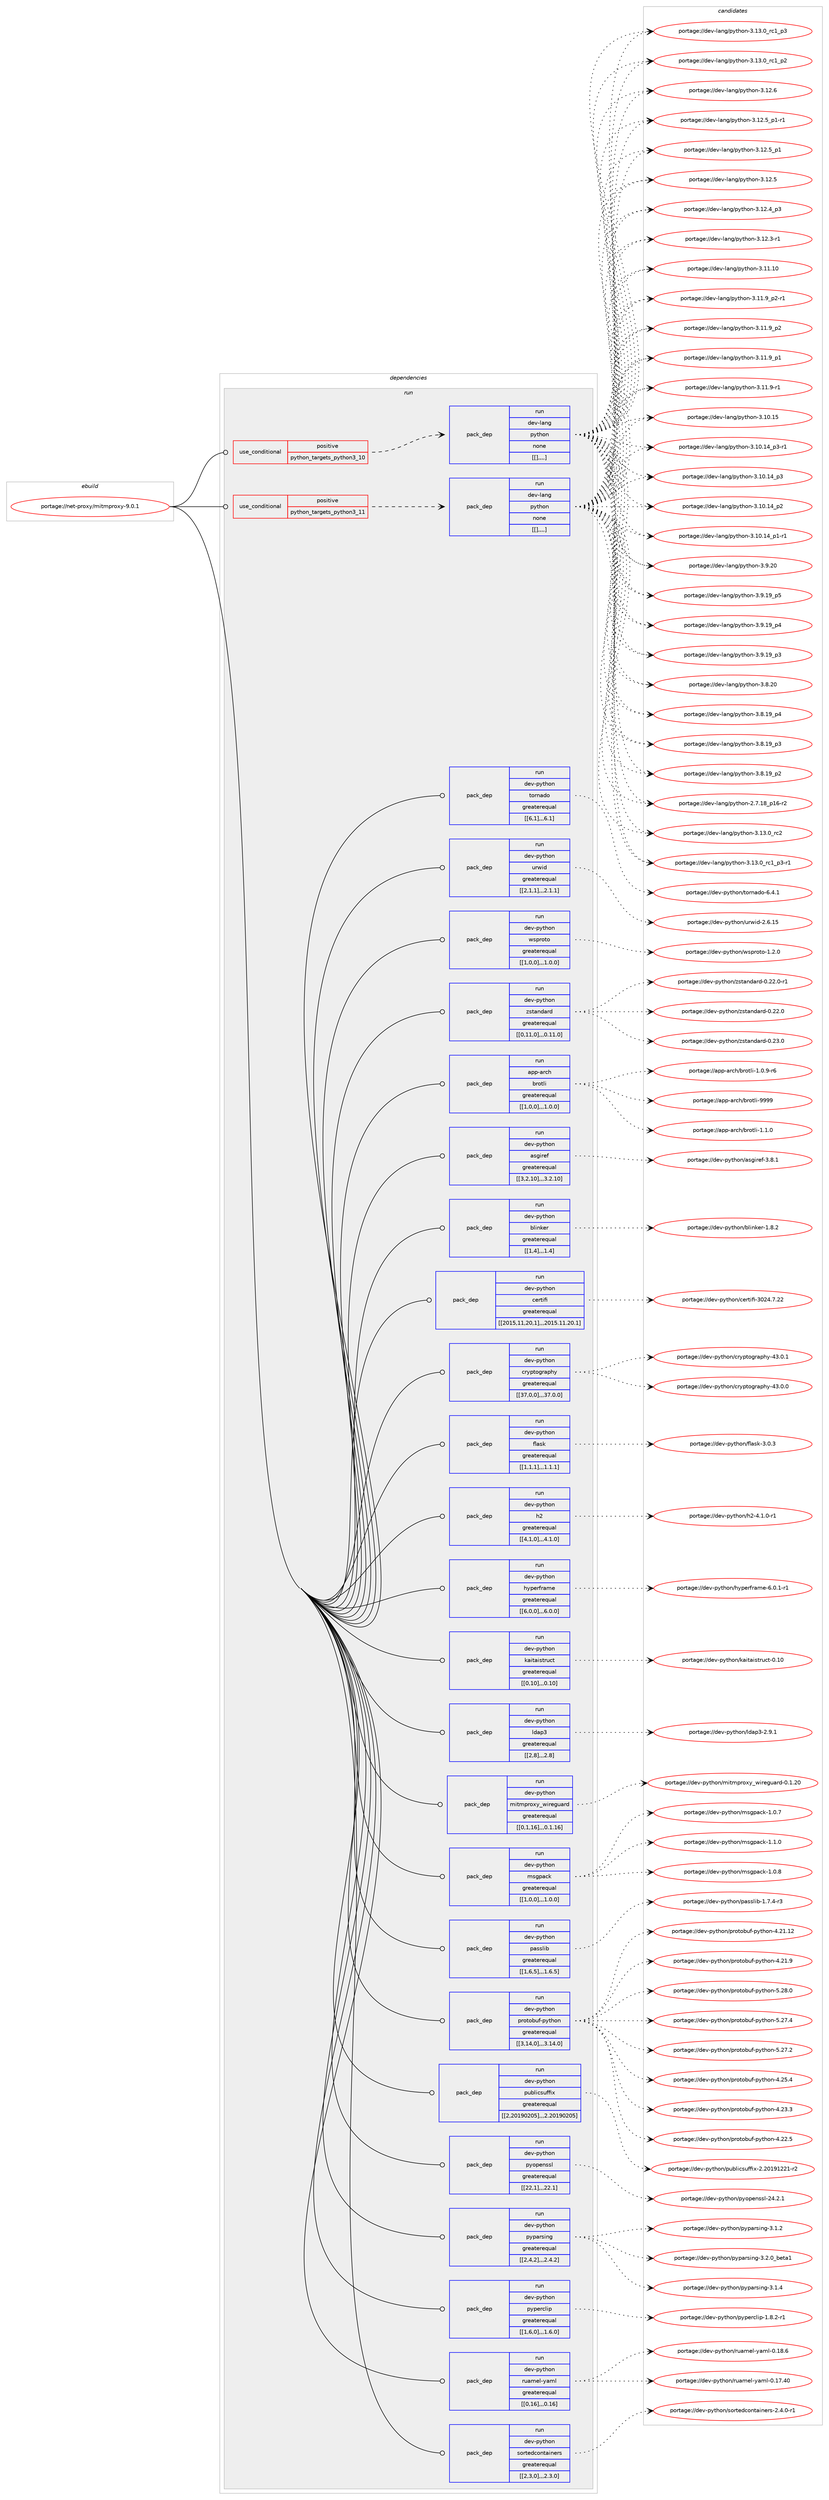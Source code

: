 digraph prolog {

# *************
# Graph options
# *************

newrank=true;
concentrate=true;
compound=true;
graph [rankdir=LR,fontname=Helvetica,fontsize=10,ranksep=1.5];#, ranksep=2.5, nodesep=0.2];
edge  [arrowhead=vee];
node  [fontname=Helvetica,fontsize=10];

# **********
# The ebuild
# **********

subgraph cluster_leftcol {
color=gray;
label=<<i>ebuild</i>>;
id [label="portage://net-proxy/mitmproxy-9.0.1", color=red, width=4, href="../net-proxy/mitmproxy-9.0.1.svg"];
}

# ****************
# The dependencies
# ****************

subgraph cluster_midcol {
color=gray;
label=<<i>dependencies</i>>;
subgraph cluster_compile {
fillcolor="#eeeeee";
style=filled;
label=<<i>compile</i>>;
}
subgraph cluster_compileandrun {
fillcolor="#eeeeee";
style=filled;
label=<<i>compile and run</i>>;
}
subgraph cluster_run {
fillcolor="#eeeeee";
style=filled;
label=<<i>run</i>>;
subgraph cond105485 {
dependency400695 [label=<<TABLE BORDER="0" CELLBORDER="1" CELLSPACING="0" CELLPADDING="4"><TR><TD ROWSPAN="3" CELLPADDING="10">use_conditional</TD></TR><TR><TD>positive</TD></TR><TR><TD>python_targets_python3_10</TD></TR></TABLE>>, shape=none, color=red];
subgraph pack292287 {
dependency400696 [label=<<TABLE BORDER="0" CELLBORDER="1" CELLSPACING="0" CELLPADDING="4" WIDTH="220"><TR><TD ROWSPAN="6" CELLPADDING="30">pack_dep</TD></TR><TR><TD WIDTH="110">run</TD></TR><TR><TD>dev-lang</TD></TR><TR><TD>python</TD></TR><TR><TD>none</TD></TR><TR><TD>[[],,,,]</TD></TR></TABLE>>, shape=none, color=blue];
}
dependency400695:e -> dependency400696:w [weight=20,style="dashed",arrowhead="vee"];
}
id:e -> dependency400695:w [weight=20,style="solid",arrowhead="odot"];
subgraph cond105486 {
dependency400697 [label=<<TABLE BORDER="0" CELLBORDER="1" CELLSPACING="0" CELLPADDING="4"><TR><TD ROWSPAN="3" CELLPADDING="10">use_conditional</TD></TR><TR><TD>positive</TD></TR><TR><TD>python_targets_python3_11</TD></TR></TABLE>>, shape=none, color=red];
subgraph pack292288 {
dependency400698 [label=<<TABLE BORDER="0" CELLBORDER="1" CELLSPACING="0" CELLPADDING="4" WIDTH="220"><TR><TD ROWSPAN="6" CELLPADDING="30">pack_dep</TD></TR><TR><TD WIDTH="110">run</TD></TR><TR><TD>dev-lang</TD></TR><TR><TD>python</TD></TR><TR><TD>none</TD></TR><TR><TD>[[],,,,]</TD></TR></TABLE>>, shape=none, color=blue];
}
dependency400697:e -> dependency400698:w [weight=20,style="dashed",arrowhead="vee"];
}
id:e -> dependency400697:w [weight=20,style="solid",arrowhead="odot"];
subgraph pack292289 {
dependency400699 [label=<<TABLE BORDER="0" CELLBORDER="1" CELLSPACING="0" CELLPADDING="4" WIDTH="220"><TR><TD ROWSPAN="6" CELLPADDING="30">pack_dep</TD></TR><TR><TD WIDTH="110">run</TD></TR><TR><TD>app-arch</TD></TR><TR><TD>brotli</TD></TR><TR><TD>greaterequal</TD></TR><TR><TD>[[1,0,0],,,1.0.0]</TD></TR></TABLE>>, shape=none, color=blue];
}
id:e -> dependency400699:w [weight=20,style="solid",arrowhead="odot"];
subgraph pack292290 {
dependency400700 [label=<<TABLE BORDER="0" CELLBORDER="1" CELLSPACING="0" CELLPADDING="4" WIDTH="220"><TR><TD ROWSPAN="6" CELLPADDING="30">pack_dep</TD></TR><TR><TD WIDTH="110">run</TD></TR><TR><TD>dev-python</TD></TR><TR><TD>asgiref</TD></TR><TR><TD>greaterequal</TD></TR><TR><TD>[[3,2,10],,,3.2.10]</TD></TR></TABLE>>, shape=none, color=blue];
}
id:e -> dependency400700:w [weight=20,style="solid",arrowhead="odot"];
subgraph pack292291 {
dependency400701 [label=<<TABLE BORDER="0" CELLBORDER="1" CELLSPACING="0" CELLPADDING="4" WIDTH="220"><TR><TD ROWSPAN="6" CELLPADDING="30">pack_dep</TD></TR><TR><TD WIDTH="110">run</TD></TR><TR><TD>dev-python</TD></TR><TR><TD>blinker</TD></TR><TR><TD>greaterequal</TD></TR><TR><TD>[[1,4],,,1.4]</TD></TR></TABLE>>, shape=none, color=blue];
}
id:e -> dependency400701:w [weight=20,style="solid",arrowhead="odot"];
subgraph pack292292 {
dependency400702 [label=<<TABLE BORDER="0" CELLBORDER="1" CELLSPACING="0" CELLPADDING="4" WIDTH="220"><TR><TD ROWSPAN="6" CELLPADDING="30">pack_dep</TD></TR><TR><TD WIDTH="110">run</TD></TR><TR><TD>dev-python</TD></TR><TR><TD>certifi</TD></TR><TR><TD>greaterequal</TD></TR><TR><TD>[[2015,11,20,1],,,2015.11.20.1]</TD></TR></TABLE>>, shape=none, color=blue];
}
id:e -> dependency400702:w [weight=20,style="solid",arrowhead="odot"];
subgraph pack292293 {
dependency400703 [label=<<TABLE BORDER="0" CELLBORDER="1" CELLSPACING="0" CELLPADDING="4" WIDTH="220"><TR><TD ROWSPAN="6" CELLPADDING="30">pack_dep</TD></TR><TR><TD WIDTH="110">run</TD></TR><TR><TD>dev-python</TD></TR><TR><TD>cryptography</TD></TR><TR><TD>greaterequal</TD></TR><TR><TD>[[37,0,0],,,37.0.0]</TD></TR></TABLE>>, shape=none, color=blue];
}
id:e -> dependency400703:w [weight=20,style="solid",arrowhead="odot"];
subgraph pack292294 {
dependency400704 [label=<<TABLE BORDER="0" CELLBORDER="1" CELLSPACING="0" CELLPADDING="4" WIDTH="220"><TR><TD ROWSPAN="6" CELLPADDING="30">pack_dep</TD></TR><TR><TD WIDTH="110">run</TD></TR><TR><TD>dev-python</TD></TR><TR><TD>flask</TD></TR><TR><TD>greaterequal</TD></TR><TR><TD>[[1,1,1],,,1.1.1]</TD></TR></TABLE>>, shape=none, color=blue];
}
id:e -> dependency400704:w [weight=20,style="solid",arrowhead="odot"];
subgraph pack292295 {
dependency400705 [label=<<TABLE BORDER="0" CELLBORDER="1" CELLSPACING="0" CELLPADDING="4" WIDTH="220"><TR><TD ROWSPAN="6" CELLPADDING="30">pack_dep</TD></TR><TR><TD WIDTH="110">run</TD></TR><TR><TD>dev-python</TD></TR><TR><TD>h2</TD></TR><TR><TD>greaterequal</TD></TR><TR><TD>[[4,1,0],,,4.1.0]</TD></TR></TABLE>>, shape=none, color=blue];
}
id:e -> dependency400705:w [weight=20,style="solid",arrowhead="odot"];
subgraph pack292296 {
dependency400706 [label=<<TABLE BORDER="0" CELLBORDER="1" CELLSPACING="0" CELLPADDING="4" WIDTH="220"><TR><TD ROWSPAN="6" CELLPADDING="30">pack_dep</TD></TR><TR><TD WIDTH="110">run</TD></TR><TR><TD>dev-python</TD></TR><TR><TD>hyperframe</TD></TR><TR><TD>greaterequal</TD></TR><TR><TD>[[6,0,0],,,6.0.0]</TD></TR></TABLE>>, shape=none, color=blue];
}
id:e -> dependency400706:w [weight=20,style="solid",arrowhead="odot"];
subgraph pack292297 {
dependency400707 [label=<<TABLE BORDER="0" CELLBORDER="1" CELLSPACING="0" CELLPADDING="4" WIDTH="220"><TR><TD ROWSPAN="6" CELLPADDING="30">pack_dep</TD></TR><TR><TD WIDTH="110">run</TD></TR><TR><TD>dev-python</TD></TR><TR><TD>kaitaistruct</TD></TR><TR><TD>greaterequal</TD></TR><TR><TD>[[0,10],,,0.10]</TD></TR></TABLE>>, shape=none, color=blue];
}
id:e -> dependency400707:w [weight=20,style="solid",arrowhead="odot"];
subgraph pack292298 {
dependency400708 [label=<<TABLE BORDER="0" CELLBORDER="1" CELLSPACING="0" CELLPADDING="4" WIDTH="220"><TR><TD ROWSPAN="6" CELLPADDING="30">pack_dep</TD></TR><TR><TD WIDTH="110">run</TD></TR><TR><TD>dev-python</TD></TR><TR><TD>ldap3</TD></TR><TR><TD>greaterequal</TD></TR><TR><TD>[[2,8],,,2.8]</TD></TR></TABLE>>, shape=none, color=blue];
}
id:e -> dependency400708:w [weight=20,style="solid",arrowhead="odot"];
subgraph pack292299 {
dependency400709 [label=<<TABLE BORDER="0" CELLBORDER="1" CELLSPACING="0" CELLPADDING="4" WIDTH="220"><TR><TD ROWSPAN="6" CELLPADDING="30">pack_dep</TD></TR><TR><TD WIDTH="110">run</TD></TR><TR><TD>dev-python</TD></TR><TR><TD>mitmproxy_wireguard</TD></TR><TR><TD>greaterequal</TD></TR><TR><TD>[[0,1,16],,,0.1.16]</TD></TR></TABLE>>, shape=none, color=blue];
}
id:e -> dependency400709:w [weight=20,style="solid",arrowhead="odot"];
subgraph pack292300 {
dependency400710 [label=<<TABLE BORDER="0" CELLBORDER="1" CELLSPACING="0" CELLPADDING="4" WIDTH="220"><TR><TD ROWSPAN="6" CELLPADDING="30">pack_dep</TD></TR><TR><TD WIDTH="110">run</TD></TR><TR><TD>dev-python</TD></TR><TR><TD>msgpack</TD></TR><TR><TD>greaterequal</TD></TR><TR><TD>[[1,0,0],,,1.0.0]</TD></TR></TABLE>>, shape=none, color=blue];
}
id:e -> dependency400710:w [weight=20,style="solid",arrowhead="odot"];
subgraph pack292301 {
dependency400711 [label=<<TABLE BORDER="0" CELLBORDER="1" CELLSPACING="0" CELLPADDING="4" WIDTH="220"><TR><TD ROWSPAN="6" CELLPADDING="30">pack_dep</TD></TR><TR><TD WIDTH="110">run</TD></TR><TR><TD>dev-python</TD></TR><TR><TD>passlib</TD></TR><TR><TD>greaterequal</TD></TR><TR><TD>[[1,6,5],,,1.6.5]</TD></TR></TABLE>>, shape=none, color=blue];
}
id:e -> dependency400711:w [weight=20,style="solid",arrowhead="odot"];
subgraph pack292302 {
dependency400712 [label=<<TABLE BORDER="0" CELLBORDER="1" CELLSPACING="0" CELLPADDING="4" WIDTH="220"><TR><TD ROWSPAN="6" CELLPADDING="30">pack_dep</TD></TR><TR><TD WIDTH="110">run</TD></TR><TR><TD>dev-python</TD></TR><TR><TD>protobuf-python</TD></TR><TR><TD>greaterequal</TD></TR><TR><TD>[[3,14,0],,,3.14.0]</TD></TR></TABLE>>, shape=none, color=blue];
}
id:e -> dependency400712:w [weight=20,style="solid",arrowhead="odot"];
subgraph pack292303 {
dependency400713 [label=<<TABLE BORDER="0" CELLBORDER="1" CELLSPACING="0" CELLPADDING="4" WIDTH="220"><TR><TD ROWSPAN="6" CELLPADDING="30">pack_dep</TD></TR><TR><TD WIDTH="110">run</TD></TR><TR><TD>dev-python</TD></TR><TR><TD>publicsuffix</TD></TR><TR><TD>greaterequal</TD></TR><TR><TD>[[2,20190205],,,2.20190205]</TD></TR></TABLE>>, shape=none, color=blue];
}
id:e -> dependency400713:w [weight=20,style="solid",arrowhead="odot"];
subgraph pack292304 {
dependency400714 [label=<<TABLE BORDER="0" CELLBORDER="1" CELLSPACING="0" CELLPADDING="4" WIDTH="220"><TR><TD ROWSPAN="6" CELLPADDING="30">pack_dep</TD></TR><TR><TD WIDTH="110">run</TD></TR><TR><TD>dev-python</TD></TR><TR><TD>pyopenssl</TD></TR><TR><TD>greaterequal</TD></TR><TR><TD>[[22,1],,,22.1]</TD></TR></TABLE>>, shape=none, color=blue];
}
id:e -> dependency400714:w [weight=20,style="solid",arrowhead="odot"];
subgraph pack292305 {
dependency400715 [label=<<TABLE BORDER="0" CELLBORDER="1" CELLSPACING="0" CELLPADDING="4" WIDTH="220"><TR><TD ROWSPAN="6" CELLPADDING="30">pack_dep</TD></TR><TR><TD WIDTH="110">run</TD></TR><TR><TD>dev-python</TD></TR><TR><TD>pyparsing</TD></TR><TR><TD>greaterequal</TD></TR><TR><TD>[[2,4,2],,,2.4.2]</TD></TR></TABLE>>, shape=none, color=blue];
}
id:e -> dependency400715:w [weight=20,style="solid",arrowhead="odot"];
subgraph pack292306 {
dependency400716 [label=<<TABLE BORDER="0" CELLBORDER="1" CELLSPACING="0" CELLPADDING="4" WIDTH="220"><TR><TD ROWSPAN="6" CELLPADDING="30">pack_dep</TD></TR><TR><TD WIDTH="110">run</TD></TR><TR><TD>dev-python</TD></TR><TR><TD>pyperclip</TD></TR><TR><TD>greaterequal</TD></TR><TR><TD>[[1,6,0],,,1.6.0]</TD></TR></TABLE>>, shape=none, color=blue];
}
id:e -> dependency400716:w [weight=20,style="solid",arrowhead="odot"];
subgraph pack292307 {
dependency400717 [label=<<TABLE BORDER="0" CELLBORDER="1" CELLSPACING="0" CELLPADDING="4" WIDTH="220"><TR><TD ROWSPAN="6" CELLPADDING="30">pack_dep</TD></TR><TR><TD WIDTH="110">run</TD></TR><TR><TD>dev-python</TD></TR><TR><TD>ruamel-yaml</TD></TR><TR><TD>greaterequal</TD></TR><TR><TD>[[0,16],,,0.16]</TD></TR></TABLE>>, shape=none, color=blue];
}
id:e -> dependency400717:w [weight=20,style="solid",arrowhead="odot"];
subgraph pack292308 {
dependency400718 [label=<<TABLE BORDER="0" CELLBORDER="1" CELLSPACING="0" CELLPADDING="4" WIDTH="220"><TR><TD ROWSPAN="6" CELLPADDING="30">pack_dep</TD></TR><TR><TD WIDTH="110">run</TD></TR><TR><TD>dev-python</TD></TR><TR><TD>sortedcontainers</TD></TR><TR><TD>greaterequal</TD></TR><TR><TD>[[2,3,0],,,2.3.0]</TD></TR></TABLE>>, shape=none, color=blue];
}
id:e -> dependency400718:w [weight=20,style="solid",arrowhead="odot"];
subgraph pack292309 {
dependency400719 [label=<<TABLE BORDER="0" CELLBORDER="1" CELLSPACING="0" CELLPADDING="4" WIDTH="220"><TR><TD ROWSPAN="6" CELLPADDING="30">pack_dep</TD></TR><TR><TD WIDTH="110">run</TD></TR><TR><TD>dev-python</TD></TR><TR><TD>tornado</TD></TR><TR><TD>greaterequal</TD></TR><TR><TD>[[6,1],,,6.1]</TD></TR></TABLE>>, shape=none, color=blue];
}
id:e -> dependency400719:w [weight=20,style="solid",arrowhead="odot"];
subgraph pack292310 {
dependency400720 [label=<<TABLE BORDER="0" CELLBORDER="1" CELLSPACING="0" CELLPADDING="4" WIDTH="220"><TR><TD ROWSPAN="6" CELLPADDING="30">pack_dep</TD></TR><TR><TD WIDTH="110">run</TD></TR><TR><TD>dev-python</TD></TR><TR><TD>urwid</TD></TR><TR><TD>greaterequal</TD></TR><TR><TD>[[2,1,1],,,2.1.1]</TD></TR></TABLE>>, shape=none, color=blue];
}
id:e -> dependency400720:w [weight=20,style="solid",arrowhead="odot"];
subgraph pack292311 {
dependency400721 [label=<<TABLE BORDER="0" CELLBORDER="1" CELLSPACING="0" CELLPADDING="4" WIDTH="220"><TR><TD ROWSPAN="6" CELLPADDING="30">pack_dep</TD></TR><TR><TD WIDTH="110">run</TD></TR><TR><TD>dev-python</TD></TR><TR><TD>wsproto</TD></TR><TR><TD>greaterequal</TD></TR><TR><TD>[[1,0,0],,,1.0.0]</TD></TR></TABLE>>, shape=none, color=blue];
}
id:e -> dependency400721:w [weight=20,style="solid",arrowhead="odot"];
subgraph pack292312 {
dependency400722 [label=<<TABLE BORDER="0" CELLBORDER="1" CELLSPACING="0" CELLPADDING="4" WIDTH="220"><TR><TD ROWSPAN="6" CELLPADDING="30">pack_dep</TD></TR><TR><TD WIDTH="110">run</TD></TR><TR><TD>dev-python</TD></TR><TR><TD>zstandard</TD></TR><TR><TD>greaterequal</TD></TR><TR><TD>[[0,11,0],,,0.11.0]</TD></TR></TABLE>>, shape=none, color=blue];
}
id:e -> dependency400722:w [weight=20,style="solid",arrowhead="odot"];
}
}

# **************
# The candidates
# **************

subgraph cluster_choices {
rank=same;
color=gray;
label=<<i>candidates</i>>;

subgraph choice292287 {
color=black;
nodesep=1;
choice10010111845108971101034711212111610411111045514649514648951149950 [label="portage://dev-lang/python-3.13.0_rc2", color=red, width=4,href="../dev-lang/python-3.13.0_rc2.svg"];
choice1001011184510897110103471121211161041111104551464951464895114994995112514511449 [label="portage://dev-lang/python-3.13.0_rc1_p3-r1", color=red, width=4,href="../dev-lang/python-3.13.0_rc1_p3-r1.svg"];
choice100101118451089711010347112121116104111110455146495146489511499499511251 [label="portage://dev-lang/python-3.13.0_rc1_p3", color=red, width=4,href="../dev-lang/python-3.13.0_rc1_p3.svg"];
choice100101118451089711010347112121116104111110455146495146489511499499511250 [label="portage://dev-lang/python-3.13.0_rc1_p2", color=red, width=4,href="../dev-lang/python-3.13.0_rc1_p2.svg"];
choice10010111845108971101034711212111610411111045514649504654 [label="portage://dev-lang/python-3.12.6", color=red, width=4,href="../dev-lang/python-3.12.6.svg"];
choice1001011184510897110103471121211161041111104551464950465395112494511449 [label="portage://dev-lang/python-3.12.5_p1-r1", color=red, width=4,href="../dev-lang/python-3.12.5_p1-r1.svg"];
choice100101118451089711010347112121116104111110455146495046539511249 [label="portage://dev-lang/python-3.12.5_p1", color=red, width=4,href="../dev-lang/python-3.12.5_p1.svg"];
choice10010111845108971101034711212111610411111045514649504653 [label="portage://dev-lang/python-3.12.5", color=red, width=4,href="../dev-lang/python-3.12.5.svg"];
choice100101118451089711010347112121116104111110455146495046529511251 [label="portage://dev-lang/python-3.12.4_p3", color=red, width=4,href="../dev-lang/python-3.12.4_p3.svg"];
choice100101118451089711010347112121116104111110455146495046514511449 [label="portage://dev-lang/python-3.12.3-r1", color=red, width=4,href="../dev-lang/python-3.12.3-r1.svg"];
choice1001011184510897110103471121211161041111104551464949464948 [label="portage://dev-lang/python-3.11.10", color=red, width=4,href="../dev-lang/python-3.11.10.svg"];
choice1001011184510897110103471121211161041111104551464949465795112504511449 [label="portage://dev-lang/python-3.11.9_p2-r1", color=red, width=4,href="../dev-lang/python-3.11.9_p2-r1.svg"];
choice100101118451089711010347112121116104111110455146494946579511250 [label="portage://dev-lang/python-3.11.9_p2", color=red, width=4,href="../dev-lang/python-3.11.9_p2.svg"];
choice100101118451089711010347112121116104111110455146494946579511249 [label="portage://dev-lang/python-3.11.9_p1", color=red, width=4,href="../dev-lang/python-3.11.9_p1.svg"];
choice100101118451089711010347112121116104111110455146494946574511449 [label="portage://dev-lang/python-3.11.9-r1", color=red, width=4,href="../dev-lang/python-3.11.9-r1.svg"];
choice1001011184510897110103471121211161041111104551464948464953 [label="portage://dev-lang/python-3.10.15", color=red, width=4,href="../dev-lang/python-3.10.15.svg"];
choice100101118451089711010347112121116104111110455146494846495295112514511449 [label="portage://dev-lang/python-3.10.14_p3-r1", color=red, width=4,href="../dev-lang/python-3.10.14_p3-r1.svg"];
choice10010111845108971101034711212111610411111045514649484649529511251 [label="portage://dev-lang/python-3.10.14_p3", color=red, width=4,href="../dev-lang/python-3.10.14_p3.svg"];
choice10010111845108971101034711212111610411111045514649484649529511250 [label="portage://dev-lang/python-3.10.14_p2", color=red, width=4,href="../dev-lang/python-3.10.14_p2.svg"];
choice100101118451089711010347112121116104111110455146494846495295112494511449 [label="portage://dev-lang/python-3.10.14_p1-r1", color=red, width=4,href="../dev-lang/python-3.10.14_p1-r1.svg"];
choice10010111845108971101034711212111610411111045514657465048 [label="portage://dev-lang/python-3.9.20", color=red, width=4,href="../dev-lang/python-3.9.20.svg"];
choice100101118451089711010347112121116104111110455146574649579511253 [label="portage://dev-lang/python-3.9.19_p5", color=red, width=4,href="../dev-lang/python-3.9.19_p5.svg"];
choice100101118451089711010347112121116104111110455146574649579511252 [label="portage://dev-lang/python-3.9.19_p4", color=red, width=4,href="../dev-lang/python-3.9.19_p4.svg"];
choice100101118451089711010347112121116104111110455146574649579511251 [label="portage://dev-lang/python-3.9.19_p3", color=red, width=4,href="../dev-lang/python-3.9.19_p3.svg"];
choice10010111845108971101034711212111610411111045514656465048 [label="portage://dev-lang/python-3.8.20", color=red, width=4,href="../dev-lang/python-3.8.20.svg"];
choice100101118451089711010347112121116104111110455146564649579511252 [label="portage://dev-lang/python-3.8.19_p4", color=red, width=4,href="../dev-lang/python-3.8.19_p4.svg"];
choice100101118451089711010347112121116104111110455146564649579511251 [label="portage://dev-lang/python-3.8.19_p3", color=red, width=4,href="../dev-lang/python-3.8.19_p3.svg"];
choice100101118451089711010347112121116104111110455146564649579511250 [label="portage://dev-lang/python-3.8.19_p2", color=red, width=4,href="../dev-lang/python-3.8.19_p2.svg"];
choice100101118451089711010347112121116104111110455046554649569511249544511450 [label="portage://dev-lang/python-2.7.18_p16-r2", color=red, width=4,href="../dev-lang/python-2.7.18_p16-r2.svg"];
dependency400696:e -> choice10010111845108971101034711212111610411111045514649514648951149950:w [style=dotted,weight="100"];
dependency400696:e -> choice1001011184510897110103471121211161041111104551464951464895114994995112514511449:w [style=dotted,weight="100"];
dependency400696:e -> choice100101118451089711010347112121116104111110455146495146489511499499511251:w [style=dotted,weight="100"];
dependency400696:e -> choice100101118451089711010347112121116104111110455146495146489511499499511250:w [style=dotted,weight="100"];
dependency400696:e -> choice10010111845108971101034711212111610411111045514649504654:w [style=dotted,weight="100"];
dependency400696:e -> choice1001011184510897110103471121211161041111104551464950465395112494511449:w [style=dotted,weight="100"];
dependency400696:e -> choice100101118451089711010347112121116104111110455146495046539511249:w [style=dotted,weight="100"];
dependency400696:e -> choice10010111845108971101034711212111610411111045514649504653:w [style=dotted,weight="100"];
dependency400696:e -> choice100101118451089711010347112121116104111110455146495046529511251:w [style=dotted,weight="100"];
dependency400696:e -> choice100101118451089711010347112121116104111110455146495046514511449:w [style=dotted,weight="100"];
dependency400696:e -> choice1001011184510897110103471121211161041111104551464949464948:w [style=dotted,weight="100"];
dependency400696:e -> choice1001011184510897110103471121211161041111104551464949465795112504511449:w [style=dotted,weight="100"];
dependency400696:e -> choice100101118451089711010347112121116104111110455146494946579511250:w [style=dotted,weight="100"];
dependency400696:e -> choice100101118451089711010347112121116104111110455146494946579511249:w [style=dotted,weight="100"];
dependency400696:e -> choice100101118451089711010347112121116104111110455146494946574511449:w [style=dotted,weight="100"];
dependency400696:e -> choice1001011184510897110103471121211161041111104551464948464953:w [style=dotted,weight="100"];
dependency400696:e -> choice100101118451089711010347112121116104111110455146494846495295112514511449:w [style=dotted,weight="100"];
dependency400696:e -> choice10010111845108971101034711212111610411111045514649484649529511251:w [style=dotted,weight="100"];
dependency400696:e -> choice10010111845108971101034711212111610411111045514649484649529511250:w [style=dotted,weight="100"];
dependency400696:e -> choice100101118451089711010347112121116104111110455146494846495295112494511449:w [style=dotted,weight="100"];
dependency400696:e -> choice10010111845108971101034711212111610411111045514657465048:w [style=dotted,weight="100"];
dependency400696:e -> choice100101118451089711010347112121116104111110455146574649579511253:w [style=dotted,weight="100"];
dependency400696:e -> choice100101118451089711010347112121116104111110455146574649579511252:w [style=dotted,weight="100"];
dependency400696:e -> choice100101118451089711010347112121116104111110455146574649579511251:w [style=dotted,weight="100"];
dependency400696:e -> choice10010111845108971101034711212111610411111045514656465048:w [style=dotted,weight="100"];
dependency400696:e -> choice100101118451089711010347112121116104111110455146564649579511252:w [style=dotted,weight="100"];
dependency400696:e -> choice100101118451089711010347112121116104111110455146564649579511251:w [style=dotted,weight="100"];
dependency400696:e -> choice100101118451089711010347112121116104111110455146564649579511250:w [style=dotted,weight="100"];
dependency400696:e -> choice100101118451089711010347112121116104111110455046554649569511249544511450:w [style=dotted,weight="100"];
}
subgraph choice292288 {
color=black;
nodesep=1;
choice10010111845108971101034711212111610411111045514649514648951149950 [label="portage://dev-lang/python-3.13.0_rc2", color=red, width=4,href="../dev-lang/python-3.13.0_rc2.svg"];
choice1001011184510897110103471121211161041111104551464951464895114994995112514511449 [label="portage://dev-lang/python-3.13.0_rc1_p3-r1", color=red, width=4,href="../dev-lang/python-3.13.0_rc1_p3-r1.svg"];
choice100101118451089711010347112121116104111110455146495146489511499499511251 [label="portage://dev-lang/python-3.13.0_rc1_p3", color=red, width=4,href="../dev-lang/python-3.13.0_rc1_p3.svg"];
choice100101118451089711010347112121116104111110455146495146489511499499511250 [label="portage://dev-lang/python-3.13.0_rc1_p2", color=red, width=4,href="../dev-lang/python-3.13.0_rc1_p2.svg"];
choice10010111845108971101034711212111610411111045514649504654 [label="portage://dev-lang/python-3.12.6", color=red, width=4,href="../dev-lang/python-3.12.6.svg"];
choice1001011184510897110103471121211161041111104551464950465395112494511449 [label="portage://dev-lang/python-3.12.5_p1-r1", color=red, width=4,href="../dev-lang/python-3.12.5_p1-r1.svg"];
choice100101118451089711010347112121116104111110455146495046539511249 [label="portage://dev-lang/python-3.12.5_p1", color=red, width=4,href="../dev-lang/python-3.12.5_p1.svg"];
choice10010111845108971101034711212111610411111045514649504653 [label="portage://dev-lang/python-3.12.5", color=red, width=4,href="../dev-lang/python-3.12.5.svg"];
choice100101118451089711010347112121116104111110455146495046529511251 [label="portage://dev-lang/python-3.12.4_p3", color=red, width=4,href="../dev-lang/python-3.12.4_p3.svg"];
choice100101118451089711010347112121116104111110455146495046514511449 [label="portage://dev-lang/python-3.12.3-r1", color=red, width=4,href="../dev-lang/python-3.12.3-r1.svg"];
choice1001011184510897110103471121211161041111104551464949464948 [label="portage://dev-lang/python-3.11.10", color=red, width=4,href="../dev-lang/python-3.11.10.svg"];
choice1001011184510897110103471121211161041111104551464949465795112504511449 [label="portage://dev-lang/python-3.11.9_p2-r1", color=red, width=4,href="../dev-lang/python-3.11.9_p2-r1.svg"];
choice100101118451089711010347112121116104111110455146494946579511250 [label="portage://dev-lang/python-3.11.9_p2", color=red, width=4,href="../dev-lang/python-3.11.9_p2.svg"];
choice100101118451089711010347112121116104111110455146494946579511249 [label="portage://dev-lang/python-3.11.9_p1", color=red, width=4,href="../dev-lang/python-3.11.9_p1.svg"];
choice100101118451089711010347112121116104111110455146494946574511449 [label="portage://dev-lang/python-3.11.9-r1", color=red, width=4,href="../dev-lang/python-3.11.9-r1.svg"];
choice1001011184510897110103471121211161041111104551464948464953 [label="portage://dev-lang/python-3.10.15", color=red, width=4,href="../dev-lang/python-3.10.15.svg"];
choice100101118451089711010347112121116104111110455146494846495295112514511449 [label="portage://dev-lang/python-3.10.14_p3-r1", color=red, width=4,href="../dev-lang/python-3.10.14_p3-r1.svg"];
choice10010111845108971101034711212111610411111045514649484649529511251 [label="portage://dev-lang/python-3.10.14_p3", color=red, width=4,href="../dev-lang/python-3.10.14_p3.svg"];
choice10010111845108971101034711212111610411111045514649484649529511250 [label="portage://dev-lang/python-3.10.14_p2", color=red, width=4,href="../dev-lang/python-3.10.14_p2.svg"];
choice100101118451089711010347112121116104111110455146494846495295112494511449 [label="portage://dev-lang/python-3.10.14_p1-r1", color=red, width=4,href="../dev-lang/python-3.10.14_p1-r1.svg"];
choice10010111845108971101034711212111610411111045514657465048 [label="portage://dev-lang/python-3.9.20", color=red, width=4,href="../dev-lang/python-3.9.20.svg"];
choice100101118451089711010347112121116104111110455146574649579511253 [label="portage://dev-lang/python-3.9.19_p5", color=red, width=4,href="../dev-lang/python-3.9.19_p5.svg"];
choice100101118451089711010347112121116104111110455146574649579511252 [label="portage://dev-lang/python-3.9.19_p4", color=red, width=4,href="../dev-lang/python-3.9.19_p4.svg"];
choice100101118451089711010347112121116104111110455146574649579511251 [label="portage://dev-lang/python-3.9.19_p3", color=red, width=4,href="../dev-lang/python-3.9.19_p3.svg"];
choice10010111845108971101034711212111610411111045514656465048 [label="portage://dev-lang/python-3.8.20", color=red, width=4,href="../dev-lang/python-3.8.20.svg"];
choice100101118451089711010347112121116104111110455146564649579511252 [label="portage://dev-lang/python-3.8.19_p4", color=red, width=4,href="../dev-lang/python-3.8.19_p4.svg"];
choice100101118451089711010347112121116104111110455146564649579511251 [label="portage://dev-lang/python-3.8.19_p3", color=red, width=4,href="../dev-lang/python-3.8.19_p3.svg"];
choice100101118451089711010347112121116104111110455146564649579511250 [label="portage://dev-lang/python-3.8.19_p2", color=red, width=4,href="../dev-lang/python-3.8.19_p2.svg"];
choice100101118451089711010347112121116104111110455046554649569511249544511450 [label="portage://dev-lang/python-2.7.18_p16-r2", color=red, width=4,href="../dev-lang/python-2.7.18_p16-r2.svg"];
dependency400698:e -> choice10010111845108971101034711212111610411111045514649514648951149950:w [style=dotted,weight="100"];
dependency400698:e -> choice1001011184510897110103471121211161041111104551464951464895114994995112514511449:w [style=dotted,weight="100"];
dependency400698:e -> choice100101118451089711010347112121116104111110455146495146489511499499511251:w [style=dotted,weight="100"];
dependency400698:e -> choice100101118451089711010347112121116104111110455146495146489511499499511250:w [style=dotted,weight="100"];
dependency400698:e -> choice10010111845108971101034711212111610411111045514649504654:w [style=dotted,weight="100"];
dependency400698:e -> choice1001011184510897110103471121211161041111104551464950465395112494511449:w [style=dotted,weight="100"];
dependency400698:e -> choice100101118451089711010347112121116104111110455146495046539511249:w [style=dotted,weight="100"];
dependency400698:e -> choice10010111845108971101034711212111610411111045514649504653:w [style=dotted,weight="100"];
dependency400698:e -> choice100101118451089711010347112121116104111110455146495046529511251:w [style=dotted,weight="100"];
dependency400698:e -> choice100101118451089711010347112121116104111110455146495046514511449:w [style=dotted,weight="100"];
dependency400698:e -> choice1001011184510897110103471121211161041111104551464949464948:w [style=dotted,weight="100"];
dependency400698:e -> choice1001011184510897110103471121211161041111104551464949465795112504511449:w [style=dotted,weight="100"];
dependency400698:e -> choice100101118451089711010347112121116104111110455146494946579511250:w [style=dotted,weight="100"];
dependency400698:e -> choice100101118451089711010347112121116104111110455146494946579511249:w [style=dotted,weight="100"];
dependency400698:e -> choice100101118451089711010347112121116104111110455146494946574511449:w [style=dotted,weight="100"];
dependency400698:e -> choice1001011184510897110103471121211161041111104551464948464953:w [style=dotted,weight="100"];
dependency400698:e -> choice100101118451089711010347112121116104111110455146494846495295112514511449:w [style=dotted,weight="100"];
dependency400698:e -> choice10010111845108971101034711212111610411111045514649484649529511251:w [style=dotted,weight="100"];
dependency400698:e -> choice10010111845108971101034711212111610411111045514649484649529511250:w [style=dotted,weight="100"];
dependency400698:e -> choice100101118451089711010347112121116104111110455146494846495295112494511449:w [style=dotted,weight="100"];
dependency400698:e -> choice10010111845108971101034711212111610411111045514657465048:w [style=dotted,weight="100"];
dependency400698:e -> choice100101118451089711010347112121116104111110455146574649579511253:w [style=dotted,weight="100"];
dependency400698:e -> choice100101118451089711010347112121116104111110455146574649579511252:w [style=dotted,weight="100"];
dependency400698:e -> choice100101118451089711010347112121116104111110455146574649579511251:w [style=dotted,weight="100"];
dependency400698:e -> choice10010111845108971101034711212111610411111045514656465048:w [style=dotted,weight="100"];
dependency400698:e -> choice100101118451089711010347112121116104111110455146564649579511252:w [style=dotted,weight="100"];
dependency400698:e -> choice100101118451089711010347112121116104111110455146564649579511251:w [style=dotted,weight="100"];
dependency400698:e -> choice100101118451089711010347112121116104111110455146564649579511250:w [style=dotted,weight="100"];
dependency400698:e -> choice100101118451089711010347112121116104111110455046554649569511249544511450:w [style=dotted,weight="100"];
}
subgraph choice292289 {
color=black;
nodesep=1;
choice9711211245971149910447981141111161081054557575757 [label="portage://app-arch/brotli-9999", color=red, width=4,href="../app-arch/brotli-9999.svg"];
choice971121124597114991044798114111116108105454946494648 [label="portage://app-arch/brotli-1.1.0", color=red, width=4,href="../app-arch/brotli-1.1.0.svg"];
choice9711211245971149910447981141111161081054549464846574511454 [label="portage://app-arch/brotli-1.0.9-r6", color=red, width=4,href="../app-arch/brotli-1.0.9-r6.svg"];
dependency400699:e -> choice9711211245971149910447981141111161081054557575757:w [style=dotted,weight="100"];
dependency400699:e -> choice971121124597114991044798114111116108105454946494648:w [style=dotted,weight="100"];
dependency400699:e -> choice9711211245971149910447981141111161081054549464846574511454:w [style=dotted,weight="100"];
}
subgraph choice292290 {
color=black;
nodesep=1;
choice100101118451121211161041111104797115103105114101102455146564649 [label="portage://dev-python/asgiref-3.8.1", color=red, width=4,href="../dev-python/asgiref-3.8.1.svg"];
dependency400700:e -> choice100101118451121211161041111104797115103105114101102455146564649:w [style=dotted,weight="100"];
}
subgraph choice292291 {
color=black;
nodesep=1;
choice100101118451121211161041111104798108105110107101114454946564650 [label="portage://dev-python/blinker-1.8.2", color=red, width=4,href="../dev-python/blinker-1.8.2.svg"];
dependency400701:e -> choice100101118451121211161041111104798108105110107101114454946564650:w [style=dotted,weight="100"];
}
subgraph choice292292 {
color=black;
nodesep=1;
choice10010111845112121116104111110479910111411610510210545514850524655465050 [label="portage://dev-python/certifi-3024.7.22", color=red, width=4,href="../dev-python/certifi-3024.7.22.svg"];
dependency400702:e -> choice10010111845112121116104111110479910111411610510210545514850524655465050:w [style=dotted,weight="100"];
}
subgraph choice292293 {
color=black;
nodesep=1;
choice1001011184511212111610411111047991141211121161111031149711210412145525146484649 [label="portage://dev-python/cryptography-43.0.1", color=red, width=4,href="../dev-python/cryptography-43.0.1.svg"];
choice1001011184511212111610411111047991141211121161111031149711210412145525146484648 [label="portage://dev-python/cryptography-43.0.0", color=red, width=4,href="../dev-python/cryptography-43.0.0.svg"];
dependency400703:e -> choice1001011184511212111610411111047991141211121161111031149711210412145525146484649:w [style=dotted,weight="100"];
dependency400703:e -> choice1001011184511212111610411111047991141211121161111031149711210412145525146484648:w [style=dotted,weight="100"];
}
subgraph choice292294 {
color=black;
nodesep=1;
choice100101118451121211161041111104710210897115107455146484651 [label="portage://dev-python/flask-3.0.3", color=red, width=4,href="../dev-python/flask-3.0.3.svg"];
dependency400704:e -> choice100101118451121211161041111104710210897115107455146484651:w [style=dotted,weight="100"];
}
subgraph choice292295 {
color=black;
nodesep=1;
choice1001011184511212111610411111047104504552464946484511449 [label="portage://dev-python/h2-4.1.0-r1", color=red, width=4,href="../dev-python/h2-4.1.0-r1.svg"];
dependency400705:e -> choice1001011184511212111610411111047104504552464946484511449:w [style=dotted,weight="100"];
}
subgraph choice292296 {
color=black;
nodesep=1;
choice1001011184511212111610411111047104121112101114102114971091014554464846494511449 [label="portage://dev-python/hyperframe-6.0.1-r1", color=red, width=4,href="../dev-python/hyperframe-6.0.1-r1.svg"];
dependency400706:e -> choice1001011184511212111610411111047104121112101114102114971091014554464846494511449:w [style=dotted,weight="100"];
}
subgraph choice292297 {
color=black;
nodesep=1;
choice10010111845112121116104111110471079710511697105115116114117991164548464948 [label="portage://dev-python/kaitaistruct-0.10", color=red, width=4,href="../dev-python/kaitaistruct-0.10.svg"];
dependency400707:e -> choice10010111845112121116104111110471079710511697105115116114117991164548464948:w [style=dotted,weight="100"];
}
subgraph choice292298 {
color=black;
nodesep=1;
choice10010111845112121116104111110471081009711251455046574649 [label="portage://dev-python/ldap3-2.9.1", color=red, width=4,href="../dev-python/ldap3-2.9.1.svg"];
dependency400708:e -> choice10010111845112121116104111110471081009711251455046574649:w [style=dotted,weight="100"];
}
subgraph choice292299 {
color=black;
nodesep=1;
choice1001011184511212111610411111047109105116109112114111120121951191051141011031179711410045484649465048 [label="portage://dev-python/mitmproxy_wireguard-0.1.20", color=red, width=4,href="../dev-python/mitmproxy_wireguard-0.1.20.svg"];
dependency400709:e -> choice1001011184511212111610411111047109105116109112114111120121951191051141011031179711410045484649465048:w [style=dotted,weight="100"];
}
subgraph choice292300 {
color=black;
nodesep=1;
choice10010111845112121116104111110471091151031129799107454946494648 [label="portage://dev-python/msgpack-1.1.0", color=red, width=4,href="../dev-python/msgpack-1.1.0.svg"];
choice10010111845112121116104111110471091151031129799107454946484656 [label="portage://dev-python/msgpack-1.0.8", color=red, width=4,href="../dev-python/msgpack-1.0.8.svg"];
choice10010111845112121116104111110471091151031129799107454946484655 [label="portage://dev-python/msgpack-1.0.7", color=red, width=4,href="../dev-python/msgpack-1.0.7.svg"];
dependency400710:e -> choice10010111845112121116104111110471091151031129799107454946494648:w [style=dotted,weight="100"];
dependency400710:e -> choice10010111845112121116104111110471091151031129799107454946484656:w [style=dotted,weight="100"];
dependency400710:e -> choice10010111845112121116104111110471091151031129799107454946484655:w [style=dotted,weight="100"];
}
subgraph choice292301 {
color=black;
nodesep=1;
choice100101118451121211161041111104711297115115108105984549465546524511451 [label="portage://dev-python/passlib-1.7.4-r3", color=red, width=4,href="../dev-python/passlib-1.7.4-r3.svg"];
dependency400711:e -> choice100101118451121211161041111104711297115115108105984549465546524511451:w [style=dotted,weight="100"];
}
subgraph choice292302 {
color=black;
nodesep=1;
choice1001011184511212111610411111047112114111116111981171024511212111610411111045534650564648 [label="portage://dev-python/protobuf-python-5.28.0", color=red, width=4,href="../dev-python/protobuf-python-5.28.0.svg"];
choice1001011184511212111610411111047112114111116111981171024511212111610411111045534650554652 [label="portage://dev-python/protobuf-python-5.27.4", color=red, width=4,href="../dev-python/protobuf-python-5.27.4.svg"];
choice1001011184511212111610411111047112114111116111981171024511212111610411111045534650554650 [label="portage://dev-python/protobuf-python-5.27.2", color=red, width=4,href="../dev-python/protobuf-python-5.27.2.svg"];
choice1001011184511212111610411111047112114111116111981171024511212111610411111045524650534652 [label="portage://dev-python/protobuf-python-4.25.4", color=red, width=4,href="../dev-python/protobuf-python-4.25.4.svg"];
choice1001011184511212111610411111047112114111116111981171024511212111610411111045524650514651 [label="portage://dev-python/protobuf-python-4.23.3", color=red, width=4,href="../dev-python/protobuf-python-4.23.3.svg"];
choice1001011184511212111610411111047112114111116111981171024511212111610411111045524650504653 [label="portage://dev-python/protobuf-python-4.22.5", color=red, width=4,href="../dev-python/protobuf-python-4.22.5.svg"];
choice100101118451121211161041111104711211411111611198117102451121211161041111104552465049464950 [label="portage://dev-python/protobuf-python-4.21.12", color=red, width=4,href="../dev-python/protobuf-python-4.21.12.svg"];
choice1001011184511212111610411111047112114111116111981171024511212111610411111045524650494657 [label="portage://dev-python/protobuf-python-4.21.9", color=red, width=4,href="../dev-python/protobuf-python-4.21.9.svg"];
dependency400712:e -> choice1001011184511212111610411111047112114111116111981171024511212111610411111045534650564648:w [style=dotted,weight="100"];
dependency400712:e -> choice1001011184511212111610411111047112114111116111981171024511212111610411111045534650554652:w [style=dotted,weight="100"];
dependency400712:e -> choice1001011184511212111610411111047112114111116111981171024511212111610411111045534650554650:w [style=dotted,weight="100"];
dependency400712:e -> choice1001011184511212111610411111047112114111116111981171024511212111610411111045524650534652:w [style=dotted,weight="100"];
dependency400712:e -> choice1001011184511212111610411111047112114111116111981171024511212111610411111045524650514651:w [style=dotted,weight="100"];
dependency400712:e -> choice1001011184511212111610411111047112114111116111981171024511212111610411111045524650504653:w [style=dotted,weight="100"];
dependency400712:e -> choice100101118451121211161041111104711211411111611198117102451121211161041111104552465049464950:w [style=dotted,weight="100"];
dependency400712:e -> choice1001011184511212111610411111047112114111116111981171024511212111610411111045524650494657:w [style=dotted,weight="100"];
}
subgraph choice292303 {
color=black;
nodesep=1;
choice1001011184511212111610411111047112117981081059911511710210210512045504650484957495050494511450 [label="portage://dev-python/publicsuffix-2.20191221-r2", color=red, width=4,href="../dev-python/publicsuffix-2.20191221-r2.svg"];
dependency400713:e -> choice1001011184511212111610411111047112117981081059911511710210210512045504650484957495050494511450:w [style=dotted,weight="100"];
}
subgraph choice292304 {
color=black;
nodesep=1;
choice100101118451121211161041111104711212111111210111011511510845505246504649 [label="portage://dev-python/pyopenssl-24.2.1", color=red, width=4,href="../dev-python/pyopenssl-24.2.1.svg"];
dependency400714:e -> choice100101118451121211161041111104711212111111210111011511510845505246504649:w [style=dotted,weight="100"];
}
subgraph choice292305 {
color=black;
nodesep=1;
choice10010111845112121116104111110471121211129711411510511010345514650464895981011169749 [label="portage://dev-python/pyparsing-3.2.0_beta1", color=red, width=4,href="../dev-python/pyparsing-3.2.0_beta1.svg"];
choice100101118451121211161041111104711212111297114115105110103455146494652 [label="portage://dev-python/pyparsing-3.1.4", color=red, width=4,href="../dev-python/pyparsing-3.1.4.svg"];
choice100101118451121211161041111104711212111297114115105110103455146494650 [label="portage://dev-python/pyparsing-3.1.2", color=red, width=4,href="../dev-python/pyparsing-3.1.2.svg"];
dependency400715:e -> choice10010111845112121116104111110471121211129711411510511010345514650464895981011169749:w [style=dotted,weight="100"];
dependency400715:e -> choice100101118451121211161041111104711212111297114115105110103455146494652:w [style=dotted,weight="100"];
dependency400715:e -> choice100101118451121211161041111104711212111297114115105110103455146494650:w [style=dotted,weight="100"];
}
subgraph choice292306 {
color=black;
nodesep=1;
choice1001011184511212111610411111047112121112101114991081051124549465646504511449 [label="portage://dev-python/pyperclip-1.8.2-r1", color=red, width=4,href="../dev-python/pyperclip-1.8.2-r1.svg"];
dependency400716:e -> choice1001011184511212111610411111047112121112101114991081051124549465646504511449:w [style=dotted,weight="100"];
}
subgraph choice292307 {
color=black;
nodesep=1;
choice100101118451121211161041111104711411797109101108451219710910845484649564654 [label="portage://dev-python/ruamel-yaml-0.18.6", color=red, width=4,href="../dev-python/ruamel-yaml-0.18.6.svg"];
choice10010111845112121116104111110471141179710910110845121971091084548464955465248 [label="portage://dev-python/ruamel-yaml-0.17.40", color=red, width=4,href="../dev-python/ruamel-yaml-0.17.40.svg"];
dependency400717:e -> choice100101118451121211161041111104711411797109101108451219710910845484649564654:w [style=dotted,weight="100"];
dependency400717:e -> choice10010111845112121116104111110471141179710910110845121971091084548464955465248:w [style=dotted,weight="100"];
}
subgraph choice292308 {
color=black;
nodesep=1;
choice100101118451121211161041111104711511111411610110099111110116971051101011141154550465246484511449 [label="portage://dev-python/sortedcontainers-2.4.0-r1", color=red, width=4,href="../dev-python/sortedcontainers-2.4.0-r1.svg"];
dependency400718:e -> choice100101118451121211161041111104711511111411610110099111110116971051101011141154550465246484511449:w [style=dotted,weight="100"];
}
subgraph choice292309 {
color=black;
nodesep=1;
choice100101118451121211161041111104711611111411097100111455446524649 [label="portage://dev-python/tornado-6.4.1", color=red, width=4,href="../dev-python/tornado-6.4.1.svg"];
dependency400719:e -> choice100101118451121211161041111104711611111411097100111455446524649:w [style=dotted,weight="100"];
}
subgraph choice292310 {
color=black;
nodesep=1;
choice100101118451121211161041111104711711411910510045504654464953 [label="portage://dev-python/urwid-2.6.15", color=red, width=4,href="../dev-python/urwid-2.6.15.svg"];
dependency400720:e -> choice100101118451121211161041111104711711411910510045504654464953:w [style=dotted,weight="100"];
}
subgraph choice292311 {
color=black;
nodesep=1;
choice1001011184511212111610411111047119115112114111116111454946504648 [label="portage://dev-python/wsproto-1.2.0", color=red, width=4,href="../dev-python/wsproto-1.2.0.svg"];
dependency400721:e -> choice1001011184511212111610411111047119115112114111116111454946504648:w [style=dotted,weight="100"];
}
subgraph choice292312 {
color=black;
nodesep=1;
choice1001011184511212111610411111047122115116971101009711410045484650514648 [label="portage://dev-python/zstandard-0.23.0", color=red, width=4,href="../dev-python/zstandard-0.23.0.svg"];
choice10010111845112121116104111110471221151169711010097114100454846505046484511449 [label="portage://dev-python/zstandard-0.22.0-r1", color=red, width=4,href="../dev-python/zstandard-0.22.0-r1.svg"];
choice1001011184511212111610411111047122115116971101009711410045484650504648 [label="portage://dev-python/zstandard-0.22.0", color=red, width=4,href="../dev-python/zstandard-0.22.0.svg"];
dependency400722:e -> choice1001011184511212111610411111047122115116971101009711410045484650514648:w [style=dotted,weight="100"];
dependency400722:e -> choice10010111845112121116104111110471221151169711010097114100454846505046484511449:w [style=dotted,weight="100"];
dependency400722:e -> choice1001011184511212111610411111047122115116971101009711410045484650504648:w [style=dotted,weight="100"];
}
}

}
